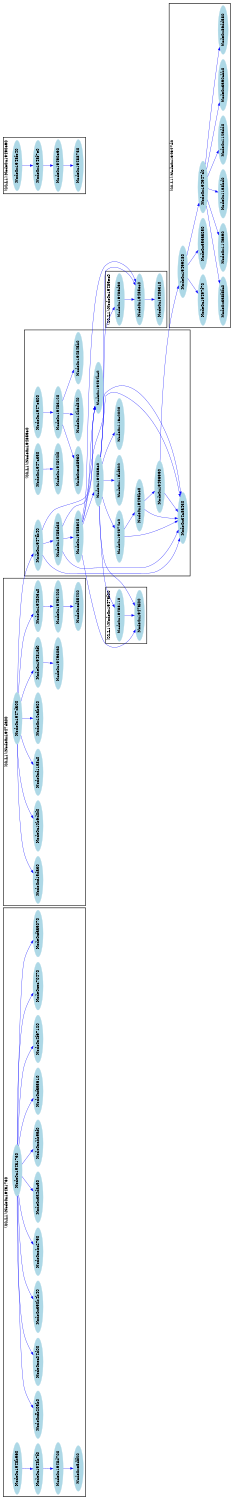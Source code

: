 /* ------------------------------------------------------------ */
/* created with bunch v3 */
/* Objective Function value = 1.0*/
/* ------------------------------------------------------------ */

digraph G {
size= "10,10";
rotate = 90;
subgraph cluster0 {
label = "(SS-L1):Node0x194a1730";
color = black;
style = bold;

"Node0x194a1730"[label="Node0x194a1730",shape=ellipse,color=lightblue,fontcolor=black,style=filled];
"Node0xec70470"[label="Node0xec70470",shape=ellipse,color=lightblue,fontcolor=black,style=filled];
"Node0xfaa5070"[label="Node0xfaa5070",shape=ellipse,color=lightblue,fontcolor=black,style=filled];
"Node0xfb205b0"[label="Node0xfb205b0",shape=ellipse,color=lightblue,fontcolor=black,style=filled];
"Node0xec04d00"[label="Node0xec04d00",shape=ellipse,color=lightblue,fontcolor=black,style=filled];
"Node0x390b4b40"[label="Node0x390b4b40",shape=ellipse,color=lightblue,fontcolor=black,style=filled];
"Node0xebc2790"[label="Node0xebc2790",shape=ellipse,color=lightblue,fontcolor=black,style=filled];
"Node0x3a4dac50"[label="Node0x3a4dac50",shape=ellipse,color=lightblue,fontcolor=black,style=filled];
"Node0xebb9af0"[label="Node0xebb9af0",shape=ellipse,color=lightblue,fontcolor=black,style=filled];
"Node0xfaa5610"[label="Node0xfaa5610",shape=ellipse,color=lightblue,fontcolor=black,style=filled];
"Node0x4f67120"[label="Node0x4f67120",shape=ellipse,color=lightblue,fontcolor=black,style=filled];
"Node0x1948b7f0"[label="Node0x1948b7f0",shape=ellipse,color=lightblue,fontcolor=black,style=filled];
"Node0x1948b960"[label="Node0x1948b960",shape=ellipse,color=lightblue,fontcolor=black,style=filled];
"Node0x1948d700"[label="Node0x1948d700",shape=ellipse,color=lightblue,fontcolor=black,style=filled];
"Node0xe5dff20"[label="Node0xe5dff20",shape=ellipse,color=lightblue,fontcolor=black,style=filled];
}
subgraph cluster1 {
label = "(SS-L1):Node0x19485ec0";
color = black;
style = bold;

"Node0x19486d90"[label="Node0x19486d90",shape=ellipse,color=lightblue,fontcolor=black,style=filled];
"Node0x19485ec0"[label="Node0x19485ec0",shape=ellipse,color=lightblue,fontcolor=black,style=filled];
"Node0x19486310"[label="Node0x19486310",shape=ellipse,color=lightblue,fontcolor=black,style=filled];
}
subgraph cluster2 {
label = "(SS-L1):Node0x19490e90";
color = black;
style = bold;

"Node0x1948fe40"[label="Node0x1948fe40",shape=ellipse,color=lightblue,fontcolor=black,style=filled];
"Node0x1948f7e0"[label="Node0x1948f7e0",shape=ellipse,color=lightblue,fontcolor=black,style=filled];
"Node0x19488750"[label="Node0x19488750",shape=ellipse,color=lightblue,fontcolor=black,style=filled];
"Node0x19490e90"[label="Node0x19490e90",shape=ellipse,color=lightblue,fontcolor=black,style=filled];
}
subgraph cluster3 {
label = "(SS-L1):Node0x1947af00";
color = black;
style = bold;

"Node0x19488110"[label="Node0x19488110",shape=ellipse,color=lightblue,fontcolor=black,style=filled];
"Node0x1947af00"[label="Node0x1947af00",shape=ellipse,color=lightblue,fontcolor=black,style=filled];
}
subgraph cluster4 {
label = "(SS-L1):Node0x194947d0";
color = black;
style = bold;

"Node0x19499280"[label="Node0x19499280",shape=ellipse,color=lightblue,fontcolor=black,style=filled];
"Node0x19497f70"[label="Node0x19497f70",shape=ellipse,color=lightblue,fontcolor=black,style=filled];
"Node0x353aa250"[label="Node0x353aa250",shape=ellipse,color=lightblue,fontcolor=black,style=filled];
"Node0x194947d0"[label="Node0x194947d0",shape=ellipse,color=lightblue,fontcolor=black,style=filled];
"Node0x3a8f8fc0"[label="Node0x3a8f8fc0",shape=ellipse,color=lightblue,fontcolor=black,style=filled];
"Node0x114aa90"[label="Node0x114aa90",shape=ellipse,color=lightblue,fontcolor=black,style=filled];
"Node0x11a8bd0"[label="Node0x11a8bd0",shape=ellipse,color=lightblue,fontcolor=black,style=filled];
"Node0x112add0"[label="Node0x112add0",shape=ellipse,color=lightblue,fontcolor=black,style=filled];
"Node0x3a90cbb0"[label="Node0x3a90cbb0",shape=ellipse,color=lightblue,fontcolor=black,style=filled];
"Node0x86dd580"[label="Node0x86dd580",shape=ellipse,color=lightblue,fontcolor=black,style=filled];
}
subgraph cluster5 {
label = "(SS-L1):Node0x1947da00";
color = black;
style = bold;

"Node0xf15da30"[label="Node0xf15da30",shape=ellipse,color=lightblue,fontcolor=black,style=filled];
"Node0x10b6d0f0"[label="Node0x10b6d0f0",shape=ellipse,color=lightblue,fontcolor=black,style=filled];
"Node0xf11a8c0"[label="Node0xf11a8c0",shape=ellipse,color=lightblue,fontcolor=black,style=filled];
"Node0x10cab620"[label="Node0x10cab620",shape=ellipse,color=lightblue,fontcolor=black,style=filled];
"Node0x1947da00"[label="Node0x1947da00",shape=ellipse,color=lightblue,fontcolor=black,style=filled];
"Node0x194930a0"[label="Node0x194930a0",shape=ellipse,color=lightblue,fontcolor=black,style=filled];
"Node0x19481af0"[label="Node0x19481af0",shape=ellipse,color=lightblue,fontcolor=black,style=filled];
"Node0x19492400"[label="Node0x19492400",shape=ellipse,color=lightblue,fontcolor=black,style=filled];
"Node0x194803c0"[label="Node0x194803c0",shape=ellipse,color=lightblue,fontcolor=black,style=filled];
"Node0xed55420"[label="Node0xed55420",shape=ellipse,color=lightblue,fontcolor=black,style=filled];
}
subgraph cluster6 {
label = "(SS-L1):Node0x194859e0";
color = black;
style = bold;

"Node0x19496990"[label="Node0x19496990",shape=ellipse,color=lightblue,fontcolor=black,style=filled];
"Node0x34c8a430"[label="Node0x34c8a430",shape=ellipse,color=lightblue,fontcolor=black,style=filled];
"Node0x19495be0"[label="Node0x19495be0",shape=ellipse,color=lightblue,fontcolor=black,style=filled];
"Node0x194874e0"[label="Node0x194874e0",shape=ellipse,color=lightblue,fontcolor=black,style=filled];
"Node0x10b6d840"[label="Node0x10b6d840",shape=ellipse,color=lightblue,fontcolor=black,style=filled];
"Node0x194845b0"[label="Node0x194845b0",shape=ellipse,color=lightblue,fontcolor=black,style=filled];
"Node0xec38930"[label="Node0xec38930",shape=ellipse,color=lightblue,fontcolor=black,style=filled];
"Node0x1947ea00"[label="Node0x1947ea00",shape=ellipse,color=lightblue,fontcolor=black,style=filled];
"Node0x19483120"[label="Node0x19483120",shape=ellipse,color=lightblue,fontcolor=black,style=filled];
"Node0x1947c350"[label="Node0x1947c350",shape=ellipse,color=lightblue,fontcolor=black,style=filled];
"Node0x194822f0"[label="Node0x194822f0",shape=ellipse,color=lightblue,fontcolor=black,style=filled];
"Node0x194859e0"[label="Node0x194859e0",shape=ellipse,color=lightblue,fontcolor=black,style=filled];
"Node0x116bfa00"[label="Node0x116bfa00",shape=ellipse,color=lightblue,fontcolor=black,style=filled];
"Node0x116c0000"[label="Node0x116c0000",shape=ellipse,color=lightblue,fontcolor=black,style=filled];
"Node0x19484bc0"[label="Node0x19484bc0",shape=ellipse,color=lightblue,fontcolor=black,style=filled];
"Node0x19485620"[label="Node0x19485620",shape=ellipse,color=lightblue,fontcolor=black,style=filled];
"Node0x1947fb40"[label="Node0x1947fb40",shape=ellipse,color=lightblue,fontcolor=black,style=filled];
"Node0x19485d30"[label="Node0x19485d30",shape=ellipse,color=lightblue,fontcolor=black,style=filled];
}
"Node0x19488110" -> "Node0x1947af00" [color=blue,font=6];
"Node0x1947da00" -> "Node0xf11a8c0" [color=blue,font=6];
"Node0x1947da00" -> "Node0x10b6d0f0" [color=blue,font=6];
"Node0x1947da00" -> "Node0x194803c0" [color=blue,font=6];
"Node0x1947da00" -> "Node0x1947fb40" [color=blue,font=6];
"Node0x1947da00" -> "Node0x10cab620" [color=blue,font=6];
"Node0x1947da00" -> "Node0xf15da30" [color=blue,font=6];
"Node0x1947da00" -> "Node0x19481af0" [color=blue,font=6];
"Node0x194803c0" -> "Node0x19492400" [color=blue,font=6];
"Node0x19485d30" -> "Node0x19485620" [color=blue,font=6];
"Node0x19485d30" -> "Node0x19484bc0" [color=blue,font=6];
"Node0x19485d30" -> "Node0x34c8a430" [color=blue,font=6];
"Node0x1948f7e0" -> "Node0x19490e90" [color=blue,font=6];
"Node0x19492400" -> "Node0xed55420" [color=blue,font=6];
"Node0x1948b7f0" -> "Node0x1948d700" [color=blue,font=6];
"Node0x19481af0" -> "Node0x194930a0" [color=blue,font=6];
"Node0x194874e0" -> "Node0x34c8a430" [color=blue,font=6];
"Node0x194874e0" -> "Node0x19495be0" [color=blue,font=6];
"Node0x19496990" -> "Node0x19499280" [color=blue,font=6];
"Node0x19496990" -> "Node0x34c8a430" [color=blue,font=6];
"Node0x1947c350" -> "Node0x194822f0" [color=blue,font=6];
"Node0x19485ec0" -> "Node0x19486310" [color=blue,font=6];
"Node0x1947fb40" -> "Node0x19484bc0" [color=blue,font=6];
"Node0x1947fb40" -> "Node0x34c8a430" [color=blue,font=6];
"Node0x1947fb40" -> "Node0x19485d30" [color=blue,font=6];
"Node0x1947ea00" -> "Node0x19483120" [color=blue,font=6];
"Node0x194a1730" -> "Node0xfb205b0" [color=blue,font=6];
"Node0x194a1730" -> "Node0xec70470" [color=blue,font=6];
"Node0x194a1730" -> "Node0xfaa5070" [color=blue,font=6];
"Node0x194a1730" -> "Node0xebb9af0" [color=blue,font=6];
"Node0x194a1730" -> "Node0x3a4dac50" [color=blue,font=6];
"Node0x194a1730" -> "Node0x390b4b40" [color=blue,font=6];
"Node0x194a1730" -> "Node0xebc2790" [color=blue,font=6];
"Node0x194a1730" -> "Node0xfaa5610" [color=blue,font=6];
"Node0x194a1730" -> "Node0xec04d00" [color=blue,font=6];
"Node0x194a1730" -> "Node0x4f67120" [color=blue,font=6];
"Node0x19483120" -> "Node0x10b6d840" [color=blue,font=6];
"Node0x19483120" -> "Node0x194845b0" [color=blue,font=6];
"Node0x19483120" -> "Node0xec38930" [color=blue,font=6];
"Node0x19486d90" -> "Node0x19485ec0" [color=blue,font=6];
"Node0x1948b960" -> "Node0x1948b7f0" [color=blue,font=6];
"Node0x1948d700" -> "Node0xe5dff20" [color=blue,font=6];
"Node0x19499280" -> "Node0x353aa250" [color=blue,font=6];
"Node0x19499280" -> "Node0x19497f70" [color=blue,font=6];
"Node0x19499280" -> "Node0x194947d0" [color=blue,font=6];
"Node0x194947d0" -> "Node0x86dd580" [color=blue,font=6];
"Node0x194947d0" -> "Node0x112add0" [color=blue,font=6];
"Node0x194947d0" -> "Node0x3a8f8fc0" [color=blue,font=6];
"Node0x194947d0" -> "Node0x3a90cbb0" [color=blue,font=6];
"Node0x194947d0" -> "Node0x114aa90" [color=blue,font=6];
"Node0x194947d0" -> "Node0x11a8bd0" [color=blue,font=6];
"Node0x19490e90" -> "Node0x19488750" [color=blue,font=6];
"Node0x19495be0" -> "Node0x34c8a430" [color=blue,font=6];
"Node0x19495be0" -> "Node0x19496990" [color=blue,font=6];
"Node0x19485620" -> "Node0x194859e0" [color=blue,font=6];
"Node0x19485620" -> "Node0x19484bc0" [color=blue,font=6];
"Node0x19485620" -> "Node0x34c8a430" [color=blue,font=6];
"Node0x19485620" -> "Node0x1947af00" [color=blue,font=6];
"Node0x19485620" -> "Node0x19485ec0" [color=blue,font=6];
"Node0x194859e0" -> "Node0x19486d90" [color=blue,font=6];
"Node0x194859e0" -> "Node0x34c8a430" [color=blue,font=6];
"Node0x194859e0" -> "Node0x116bfa00" [color=blue,font=6];
"Node0x194859e0" -> "Node0x116c0000" [color=blue,font=6];
"Node0x194859e0" -> "Node0x194874e0" [color=blue,font=6];
"Node0x194859e0" -> "Node0x1947af00" [color=blue,font=6];
"Node0x194859e0" -> "Node0x19488110" [color=blue,font=6];
"Node0x194859e0" -> "Node0x19485ec0" [color=blue,font=6];
"Node0x1948fe40" -> "Node0x1948f7e0" [color=blue,font=6];
}
